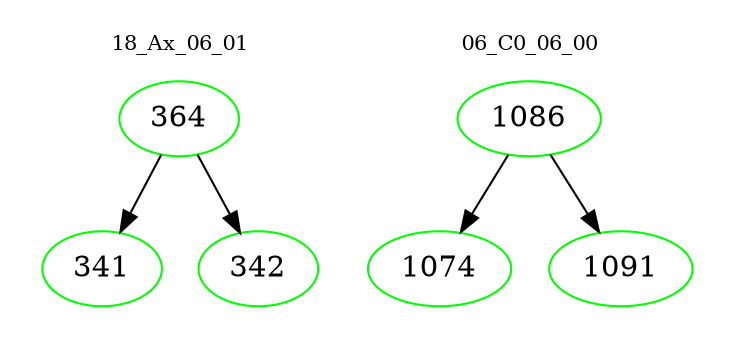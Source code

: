 digraph{
subgraph cluster_0 {
color = white
label = "18_Ax_06_01";
fontsize=10;
T0_364 [label="364", color="green"]
T0_364 -> T0_341 [color="black"]
T0_341 [label="341", color="green"]
T0_364 -> T0_342 [color="black"]
T0_342 [label="342", color="green"]
}
subgraph cluster_1 {
color = white
label = "06_C0_06_00";
fontsize=10;
T1_1086 [label="1086", color="green"]
T1_1086 -> T1_1074 [color="black"]
T1_1074 [label="1074", color="green"]
T1_1086 -> T1_1091 [color="black"]
T1_1091 [label="1091", color="green"]
}
}
